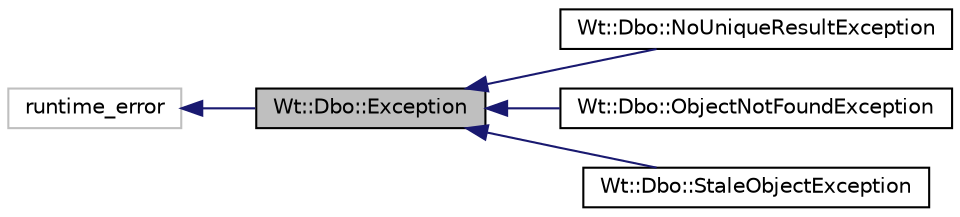 digraph "Wt::Dbo::Exception"
{
 // LATEX_PDF_SIZE
  edge [fontname="Helvetica",fontsize="10",labelfontname="Helvetica",labelfontsize="10"];
  node [fontname="Helvetica",fontsize="10",shape=record];
  rankdir="LR";
  Node1 [label="Wt::Dbo::Exception",height=0.2,width=0.4,color="black", fillcolor="grey75", style="filled", fontcolor="black",tooltip="Exception base class for Wt::Dbo."];
  Node2 -> Node1 [dir="back",color="midnightblue",fontsize="10",style="solid",fontname="Helvetica"];
  Node2 [label="runtime_error",height=0.2,width=0.4,color="grey75", fillcolor="white", style="filled",tooltip=" "];
  Node1 -> Node3 [dir="back",color="midnightblue",fontsize="10",style="solid",fontname="Helvetica"];
  Node3 [label="Wt::Dbo::NoUniqueResultException",height=0.2,width=0.4,color="black", fillcolor="white", style="filled",URL="$classWt_1_1Dbo_1_1NoUniqueResultException.html",tooltip="Exception thrown when a query unexpectedly finds a non-unique result."];
  Node1 -> Node4 [dir="back",color="midnightblue",fontsize="10",style="solid",fontname="Helvetica"];
  Node4 [label="Wt::Dbo::ObjectNotFoundException",height=0.2,width=0.4,color="black", fillcolor="white", style="filled",URL="$classWt_1_1Dbo_1_1ObjectNotFoundException.html",tooltip="Exception thrown when trying to load a non-existing object."];
  Node1 -> Node5 [dir="back",color="midnightblue",fontsize="10",style="solid",fontname="Helvetica"];
  Node5 [label="Wt::Dbo::StaleObjectException",height=0.2,width=0.4,color="black", fillcolor="white", style="filled",URL="$classWt_1_1Dbo_1_1StaleObjectException.html",tooltip="Exception thrown when Wt::Dbo detects a concurrent modification"];
}

